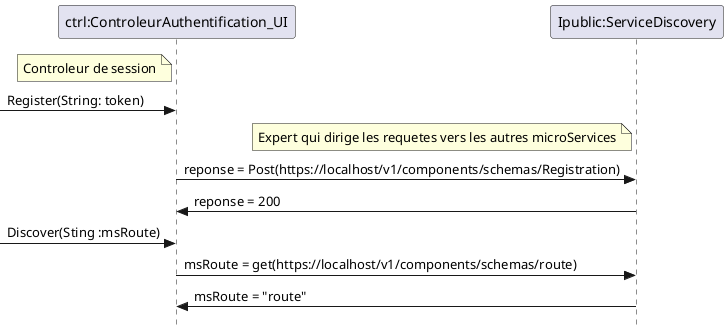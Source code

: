 @startuml
skinparam Style strictuml
participant "ctrl:ControleurAuthentification_UI" as ctrl
participant "Ipublic:ServiceDiscovery" as Ipublic

note left of ctrl: Controleur de session
-> ctrl: Register(String: token)
note left of Ipublic: Expert qui dirige les requetes vers les autres microServices
ctrl -> Ipublic: reponse = Post(https://localhost/v1/components/schemas/Registration)
Ipublic -> ctrl: reponse = 200
-> ctrl: Discover(Sting :msRoute)
ctrl -> Ipublic: msRoute = get(https://localhost/v1/components/schemas/route)
Ipublic -> ctrl: msRoute = "route"

@enduml